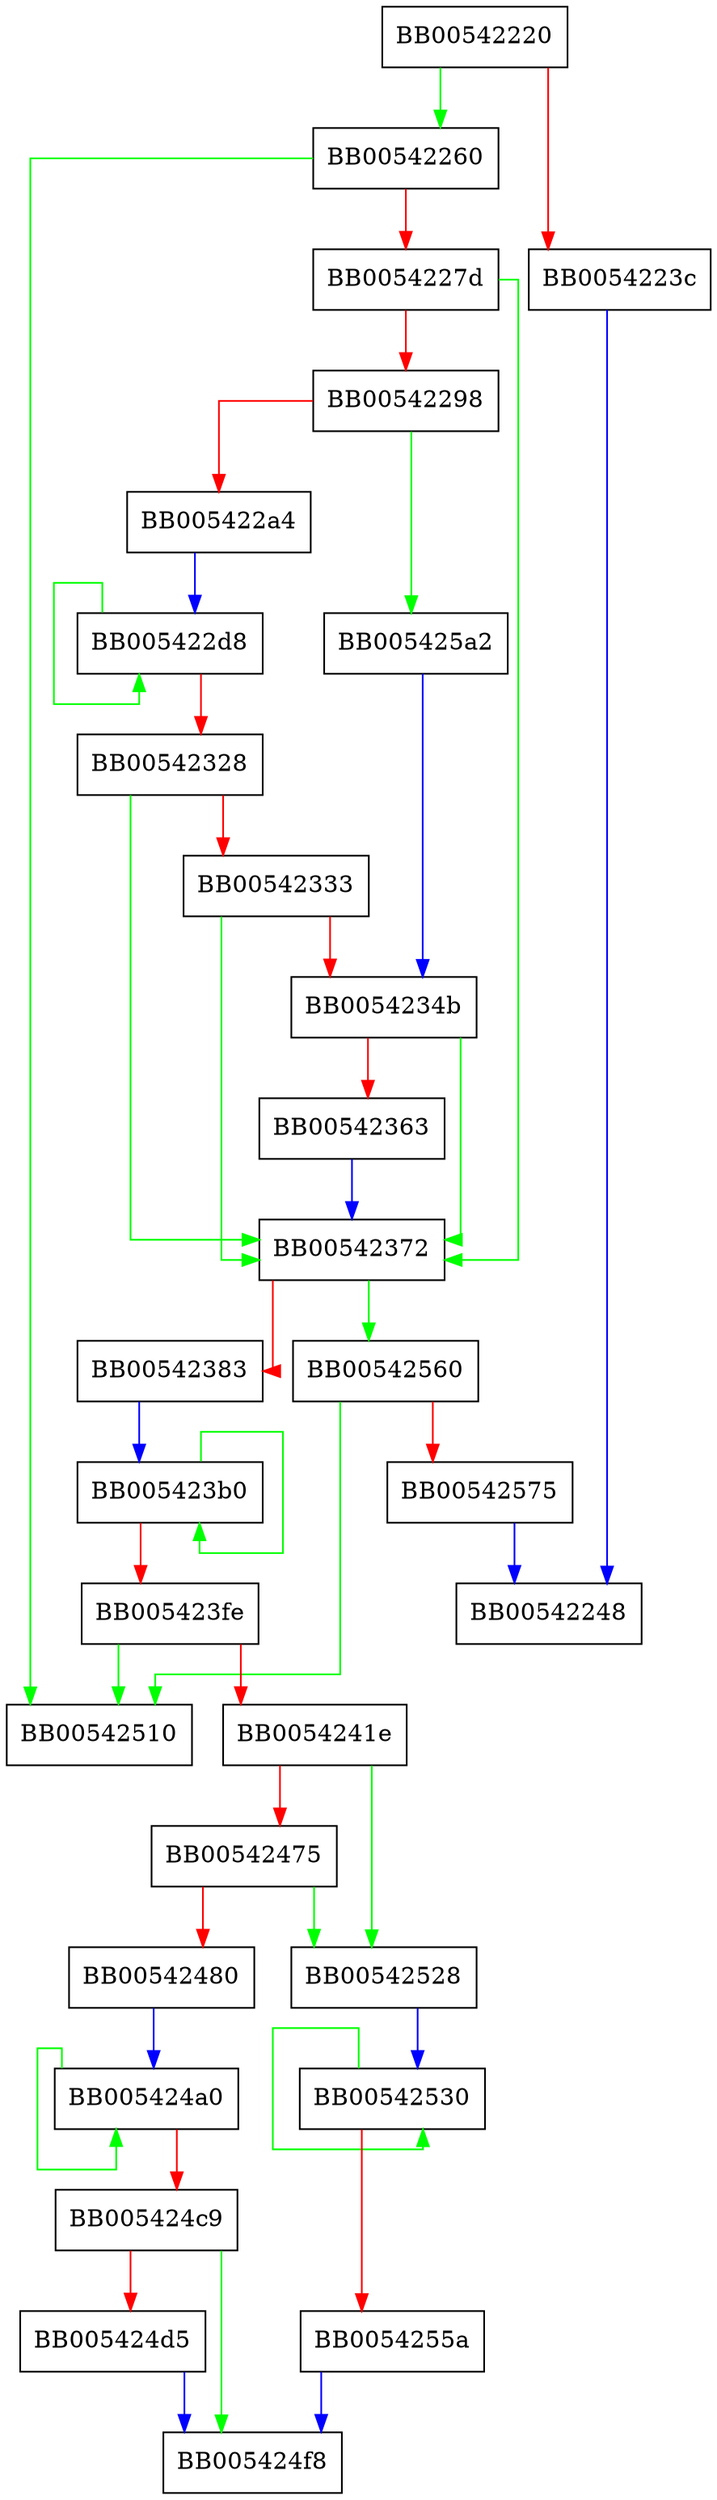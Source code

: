 digraph bn_from_montgomery_word {
  node [shape="box"];
  graph [splines=ortho];
  BB00542220 -> BB00542260 [color="green"];
  BB00542220 -> BB0054223c [color="red"];
  BB0054223c -> BB00542248 [color="blue"];
  BB00542260 -> BB00542510 [color="green"];
  BB00542260 -> BB0054227d [color="red"];
  BB0054227d -> BB00542372 [color="green"];
  BB0054227d -> BB00542298 [color="red"];
  BB00542298 -> BB005425a2 [color="green"];
  BB00542298 -> BB005422a4 [color="red"];
  BB005422a4 -> BB005422d8 [color="blue"];
  BB005422d8 -> BB005422d8 [color="green"];
  BB005422d8 -> BB00542328 [color="red"];
  BB00542328 -> BB00542372 [color="green"];
  BB00542328 -> BB00542333 [color="red"];
  BB00542333 -> BB00542372 [color="green"];
  BB00542333 -> BB0054234b [color="red"];
  BB0054234b -> BB00542372 [color="green"];
  BB0054234b -> BB00542363 [color="red"];
  BB00542363 -> BB00542372 [color="blue"];
  BB00542372 -> BB00542560 [color="green"];
  BB00542372 -> BB00542383 [color="red"];
  BB00542383 -> BB005423b0 [color="blue"];
  BB005423b0 -> BB005423b0 [color="green"];
  BB005423b0 -> BB005423fe [color="red"];
  BB005423fe -> BB00542510 [color="green"];
  BB005423fe -> BB0054241e [color="red"];
  BB0054241e -> BB00542528 [color="green"];
  BB0054241e -> BB00542475 [color="red"];
  BB00542475 -> BB00542528 [color="green"];
  BB00542475 -> BB00542480 [color="red"];
  BB00542480 -> BB005424a0 [color="blue"];
  BB005424a0 -> BB005424a0 [color="green"];
  BB005424a0 -> BB005424c9 [color="red"];
  BB005424c9 -> BB005424f8 [color="green"];
  BB005424c9 -> BB005424d5 [color="red"];
  BB005424d5 -> BB005424f8 [color="blue"];
  BB00542528 -> BB00542530 [color="blue"];
  BB00542530 -> BB00542530 [color="green"];
  BB00542530 -> BB0054255a [color="red"];
  BB0054255a -> BB005424f8 [color="blue"];
  BB00542560 -> BB00542510 [color="green"];
  BB00542560 -> BB00542575 [color="red"];
  BB00542575 -> BB00542248 [color="blue"];
  BB005425a2 -> BB0054234b [color="blue"];
}